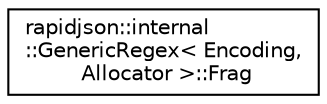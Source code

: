 digraph "Graphical Class Hierarchy"
{
 // INTERACTIVE_SVG=YES
 // LATEX_PDF_SIZE
  edge [fontname="Helvetica",fontsize="10",labelfontname="Helvetica",labelfontsize="10"];
  node [fontname="Helvetica",fontsize="10",shape=record];
  rankdir="LR";
  Node0 [label="rapidjson::internal\l::GenericRegex\< Encoding,\l Allocator \>::Frag",height=0.2,width=0.4,color="black", fillcolor="white", style="filled",URL="$structrapidjson_1_1internal_1_1_generic_regex_1_1_frag.html",tooltip=" "];
}
